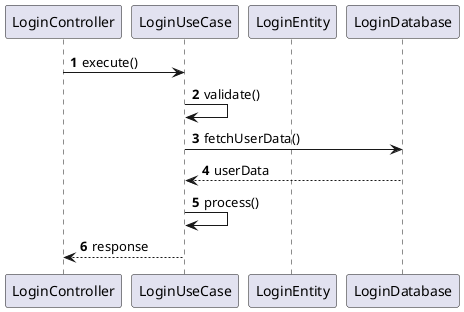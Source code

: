 @startuml
'https://plantuml.com/sequence-diagram

autonumber

participant LoginController
participant LoginUseCase
participant LoginEntity
participant LoginDatabase

LoginController -> LoginUseCase: execute()
LoginUseCase -> LoginUseCase: validate()
LoginUseCase -> LoginDatabase: fetchUserData()
LoginDatabase --> LoginUseCase: userData
LoginUseCase -> LoginUseCase: process()
LoginUseCase --> LoginController: response

@enduml


